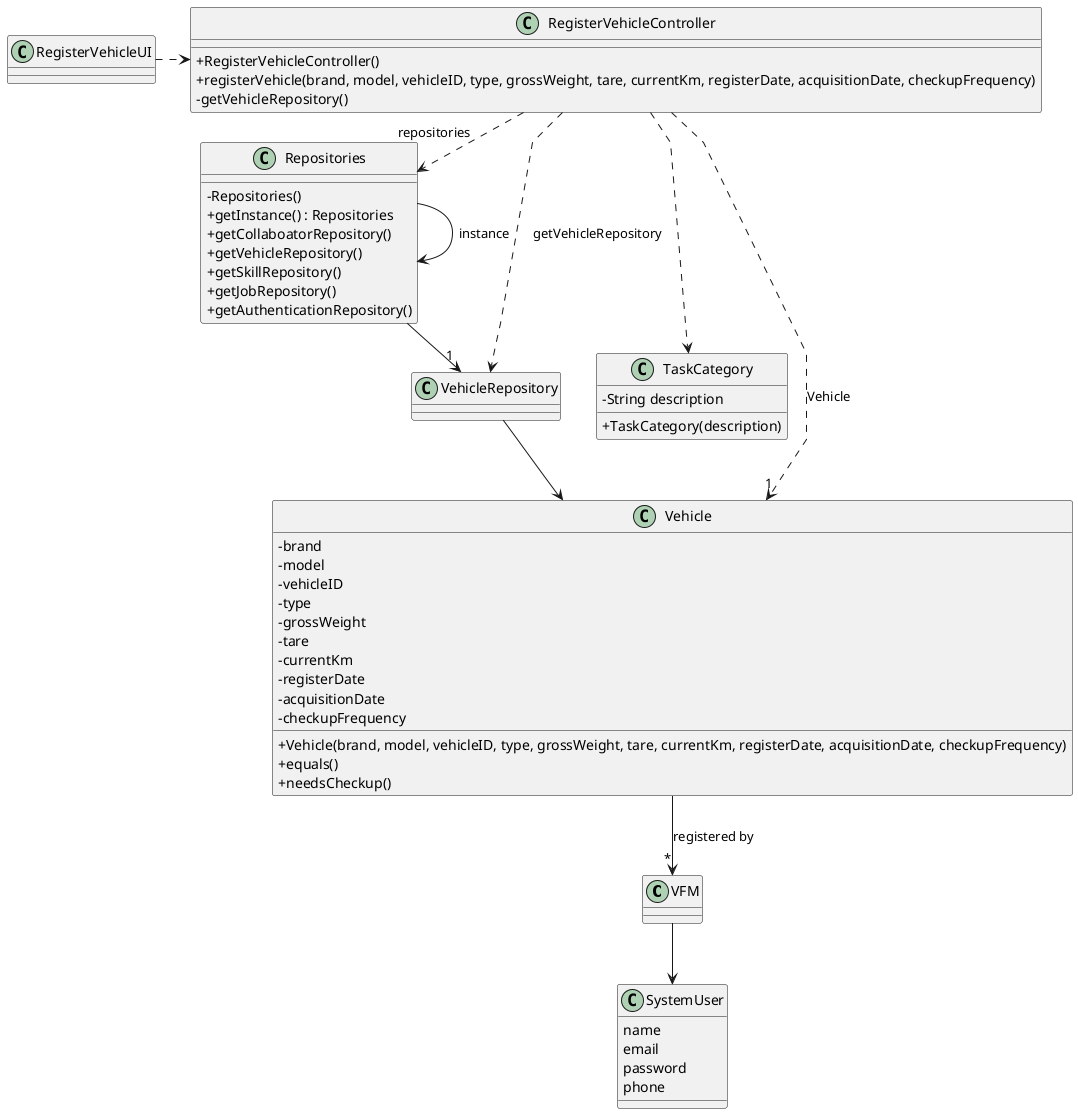@startuml
'skinparam monochrome true
skinparam packageStyle rectangle
skinparam shadowing false
skinparam linetype polyline
'skinparam linetype orto

skinparam classAttributeIconSize 0

'left to right direction



class VFM {
}

class SystemUser {
    name
    email
    password
    phone
}

class TaskCategory {
    - String description

    + TaskCategory(description)
}

class Vehicle {
    - brand
    - model
    - vehicleID
    - type
    - grossWeight
    - tare
    - currentKm
    - registerDate
    - acquisitionDate
    - checkupFrequency

    + Vehicle(brand, model, vehicleID, type, grossWeight, tare, currentKm, registerDate, acquisitionDate, checkupFrequency)
    + equals()
    + needsCheckup()


'  +saveTask(task)
}

class VehicleRepository {

}

class Repositories {
    - Repositories()
    + getInstance() : Repositories
    + getCollaboatorRepository()
    + getVehicleRepository()
    + getSkillRepository()
    + getJobRepository()
    + getAuthenticationRepository()

}

class RegisterVehicleController {
    + RegisterVehicleController()
    + registerVehicle(brand, model, vehicleID, type, grossWeight, tare, currentKm, registerDate, acquisitionDate, checkupFrequency)
    - getVehicleRepository()
}



Repositories -> Repositories : instance


RegisterVehicleUI .> RegisterVehicleController

RegisterVehicleController .> Repositories : repositories

Repositories -> "1" VehicleRepository

RegisterVehicleController ..> TaskCategory

RegisterVehicleController ..> VehicleRepository : getVehicleRepository

RegisterVehicleController..> "1" Vehicle : Vehicle


VehicleRepository --> Vehicle

VFM --> SystemUser

Vehicle --> "*" VFM : registered by

@enduml
